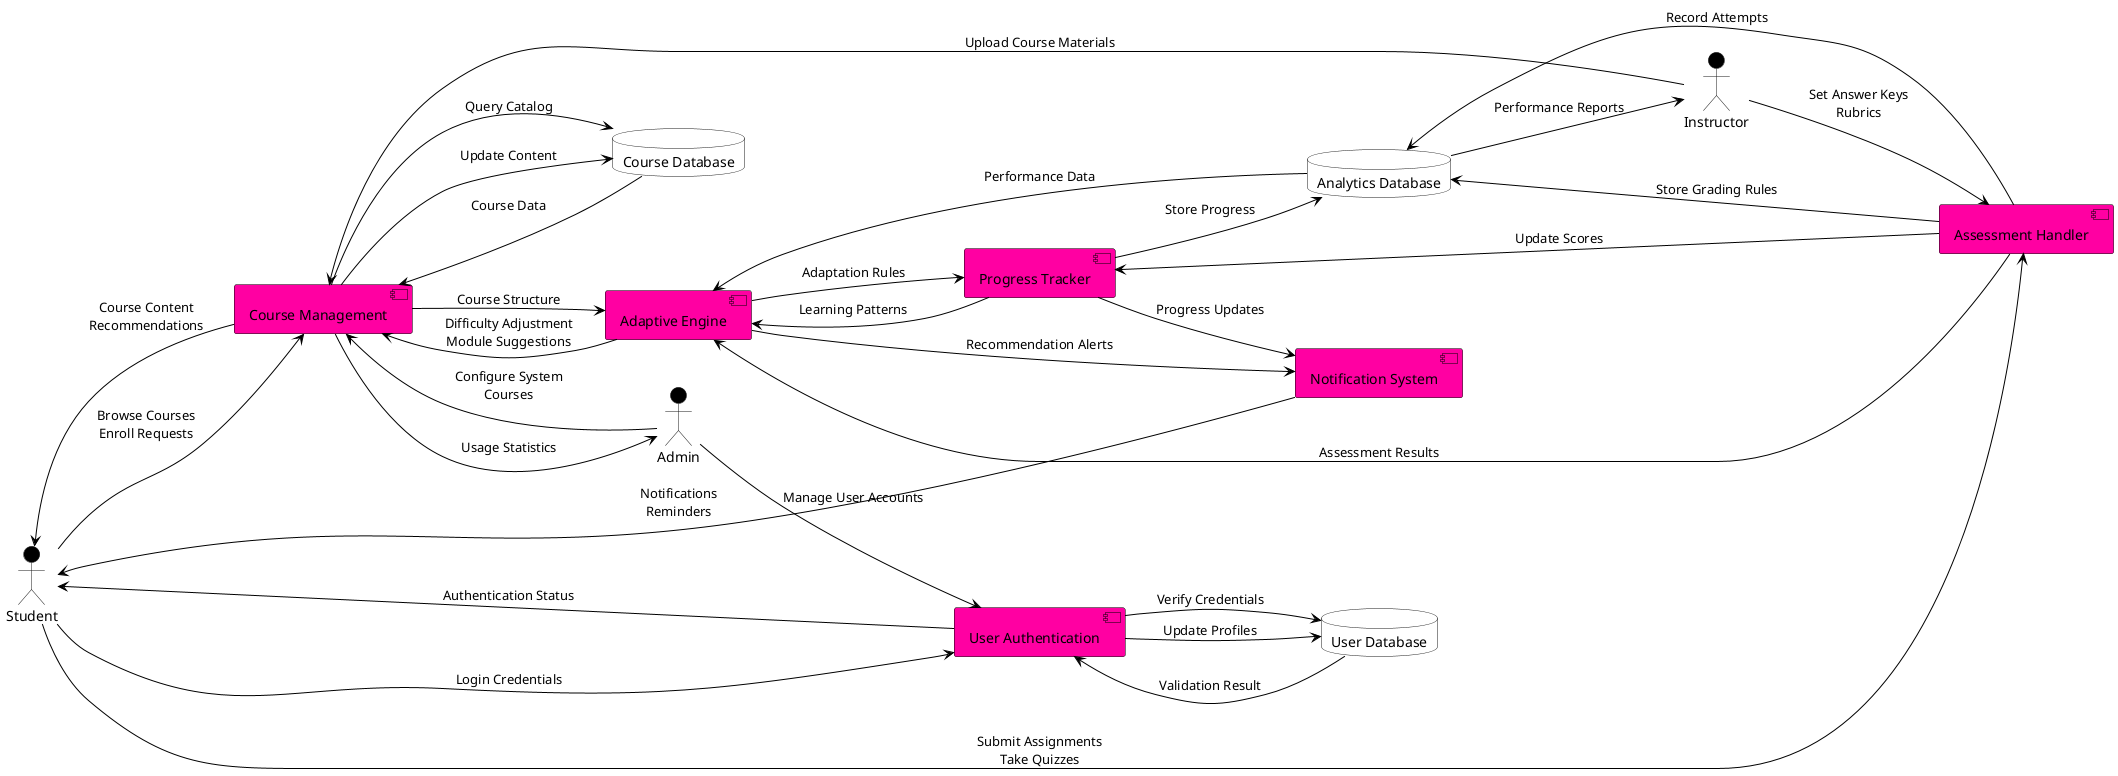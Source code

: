 @startuml Mentora_DFD_Level1

skinparam component {
    BackgroundColor #FF00A2
    BorderColor Black
    FontColor Black
    ArrowColor Black
}

left to right direction

'============= EXTERNAL ENTITIES =============
actor Student #Black
actor Instructor #Black
actor Admin #Black

'============= DATA STORES =============
database "Course Database" as COURSE_DB #White
database "User Database" as USER_DB #White
database "Analytics Database" as ANALYTICS_DB #White

'============= MAIN PROCESSES =============
component "User Authentication" as UA #FF00A2
component "Course Management" as CM #FF00A2
component "Adaptive Engine" as AE #FF00A2
component "Progress Tracker" as PT #FF00A2
component "Assessment Handler" as AH #FF00A2
component "Notification System" as NS #FF00A2

'============= STUDENT FLOWS =============
Student --> UA : Login Credentials
UA --> USER_DB : Verify Credentials
USER_DB --> UA : Validation Result
UA --> Student : Authentication Status

Student --> CM : Browse Courses\nEnroll Requests
CM --> COURSE_DB : Query Catalog
COURSE_DB --> CM : Course Data
CM --> Student : Course Content\nRecommendations

Student --> AH : Submit Assignments\nTake Quizzes
AH --> PT : Update Scores
PT --> ANALYTICS_DB : Store Progress
AH --> ANALYTICS_DB : Record Attempts
ANALYTICS_DB --> AE : Performance Data
AE --> CM : Difficulty Adjustment\nModule Suggestions

'============= ADAPTIVE SYSTEM FLOWS =============
AE --> NS : Recommendation Alerts
NS --> Student : Notifications\nReminders
PT --> NS : Progress Updates

'============= INSTRUCTOR FLOWS =============
Instructor --> CM : Upload Course Materials
CM --> COURSE_DB : Update Content
Instructor --> AH : Set Answer Keys\nRubrics
AH --> ANALYTICS_DB : Store Grading Rules
ANALYTICS_DB --> Instructor : Performance Reports

'============= ADMIN FLOWS =============
Admin --> UA : Manage User Accounts
UA --> USER_DB : Update Profiles
Admin --> CM : Configure System\nCourses
CM --> Admin : Usage Statistics

'============= DATA SYNCHRONIZATION =============
PT --> AE : Learning Patterns
AE --> PT : Adaptation Rules
CM --> AE : Course Structure
AH --> AE : Assessment Results

@enduml